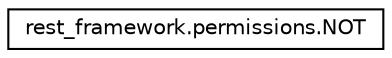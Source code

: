 digraph "Graphical Class Hierarchy"
{
 // LATEX_PDF_SIZE
  edge [fontname="Helvetica",fontsize="10",labelfontname="Helvetica",labelfontsize="10"];
  node [fontname="Helvetica",fontsize="10",shape=record];
  rankdir="LR";
  Node0 [label="rest_framework.permissions.NOT",height=0.2,width=0.4,color="black", fillcolor="white", style="filled",URL="$classrest__framework_1_1permissions_1_1_n_o_t.html",tooltip=" "];
}
